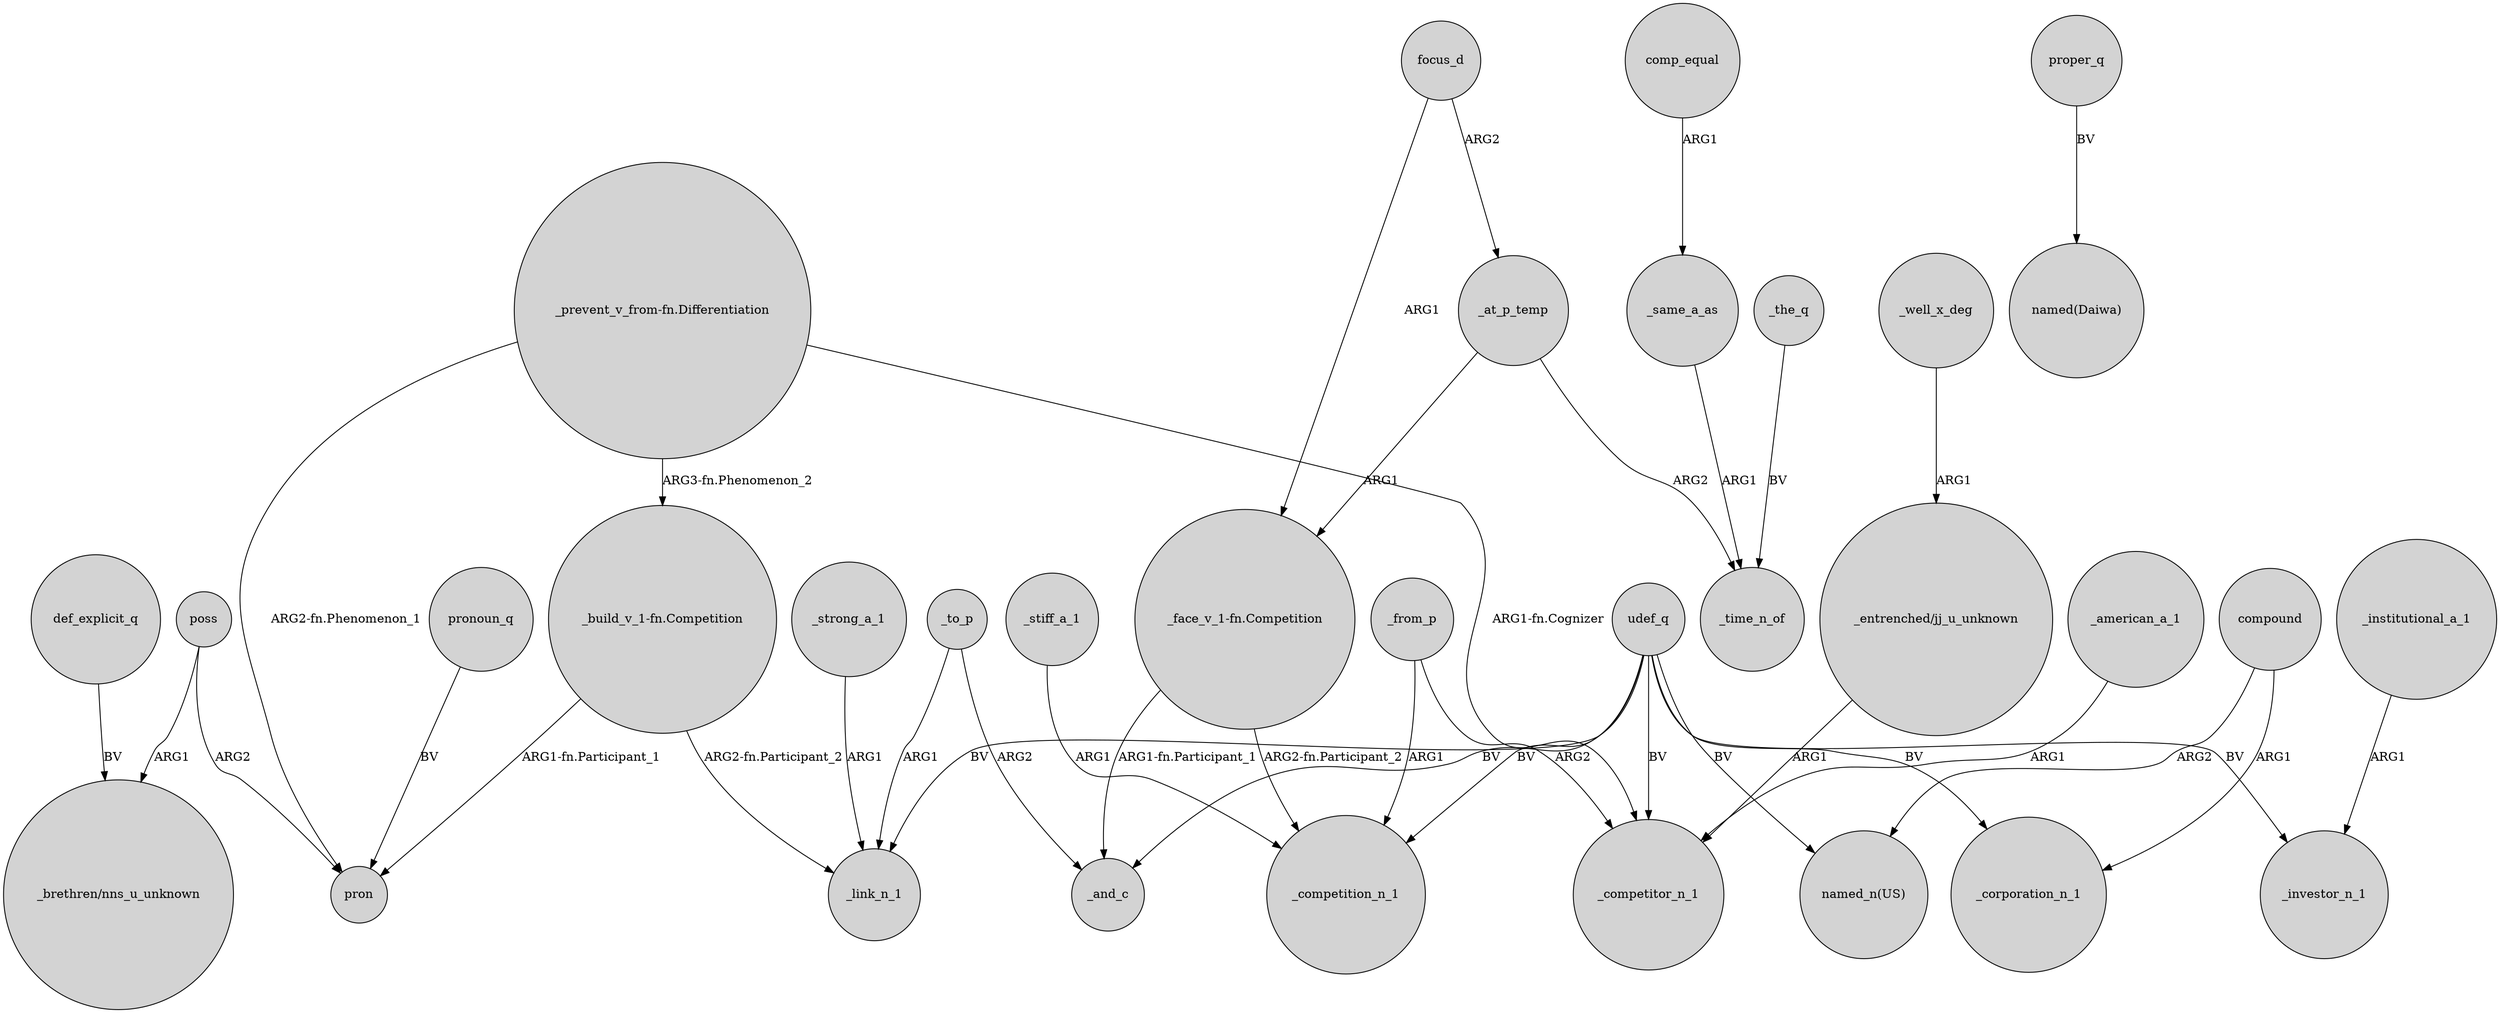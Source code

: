 digraph {
	node [shape=circle style=filled]
	"_prevent_v_from-fn.Differentiation" -> pron [label="ARG2-fn.Phenomenon_1"]
	"_face_v_1-fn.Competition" -> _competition_n_1 [label="ARG2-fn.Participant_2"]
	udef_q -> _and_c [label=BV]
	focus_d -> "_face_v_1-fn.Competition" [label=ARG1]
	"_prevent_v_from-fn.Differentiation" -> _competitor_n_1 [label="ARG1-fn.Cognizer"]
	pronoun_q -> pron [label=BV]
	_same_a_as -> _time_n_of [label=ARG1]
	_from_p -> _competitor_n_1 [label=ARG2]
	udef_q -> _link_n_1 [label=BV]
	poss -> pron [label=ARG2]
	_at_p_temp -> "_face_v_1-fn.Competition" [label=ARG1]
	_from_p -> _competition_n_1 [label=ARG1]
	poss -> "_brethren/nns_u_unknown" [label=ARG1]
	_well_x_deg -> "_entrenched/jj_u_unknown" [label=ARG1]
	_to_p -> _and_c [label=ARG2]
	_at_p_temp -> _time_n_of [label=ARG2]
	_the_q -> _time_n_of [label=BV]
	_stiff_a_1 -> _competition_n_1 [label=ARG1]
	"_build_v_1-fn.Competition" -> _link_n_1 [label="ARG2-fn.Participant_2"]
	"_prevent_v_from-fn.Differentiation" -> "_build_v_1-fn.Competition" [label="ARG3-fn.Phenomenon_2"]
	"_face_v_1-fn.Competition" -> _and_c [label="ARG1-fn.Participant_1"]
	_strong_a_1 -> _link_n_1 [label=ARG1]
	udef_q -> _corporation_n_1 [label=BV]
	def_explicit_q -> "_brethren/nns_u_unknown" [label=BV]
	proper_q -> "named(Daiwa)" [label=BV]
	_american_a_1 -> _competitor_n_1 [label=ARG1]
	focus_d -> _at_p_temp [label=ARG2]
	"_build_v_1-fn.Competition" -> pron [label="ARG1-fn.Participant_1"]
	udef_q -> _competitor_n_1 [label=BV]
	_to_p -> _link_n_1 [label=ARG1]
	udef_q -> _investor_n_1 [label=BV]
	udef_q -> _competition_n_1 [label=BV]
	"_entrenched/jj_u_unknown" -> _competitor_n_1 [label=ARG1]
	compound -> _corporation_n_1 [label=ARG1]
	comp_equal -> _same_a_as [label=ARG1]
	compound -> "named_n(US)" [label=ARG2]
	_institutional_a_1 -> _investor_n_1 [label=ARG1]
	udef_q -> "named_n(US)" [label=BV]
}

